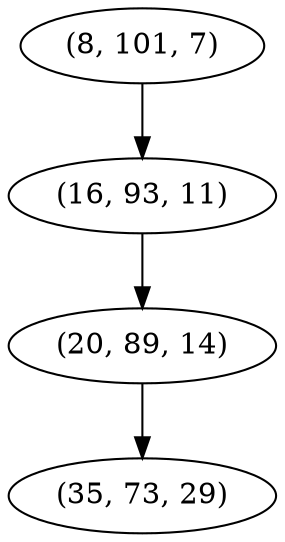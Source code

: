 digraph tree {
    "(8, 101, 7)";
    "(16, 93, 11)";
    "(20, 89, 14)";
    "(35, 73, 29)";
    "(8, 101, 7)" -> "(16, 93, 11)";
    "(16, 93, 11)" -> "(20, 89, 14)";
    "(20, 89, 14)" -> "(35, 73, 29)";
}
